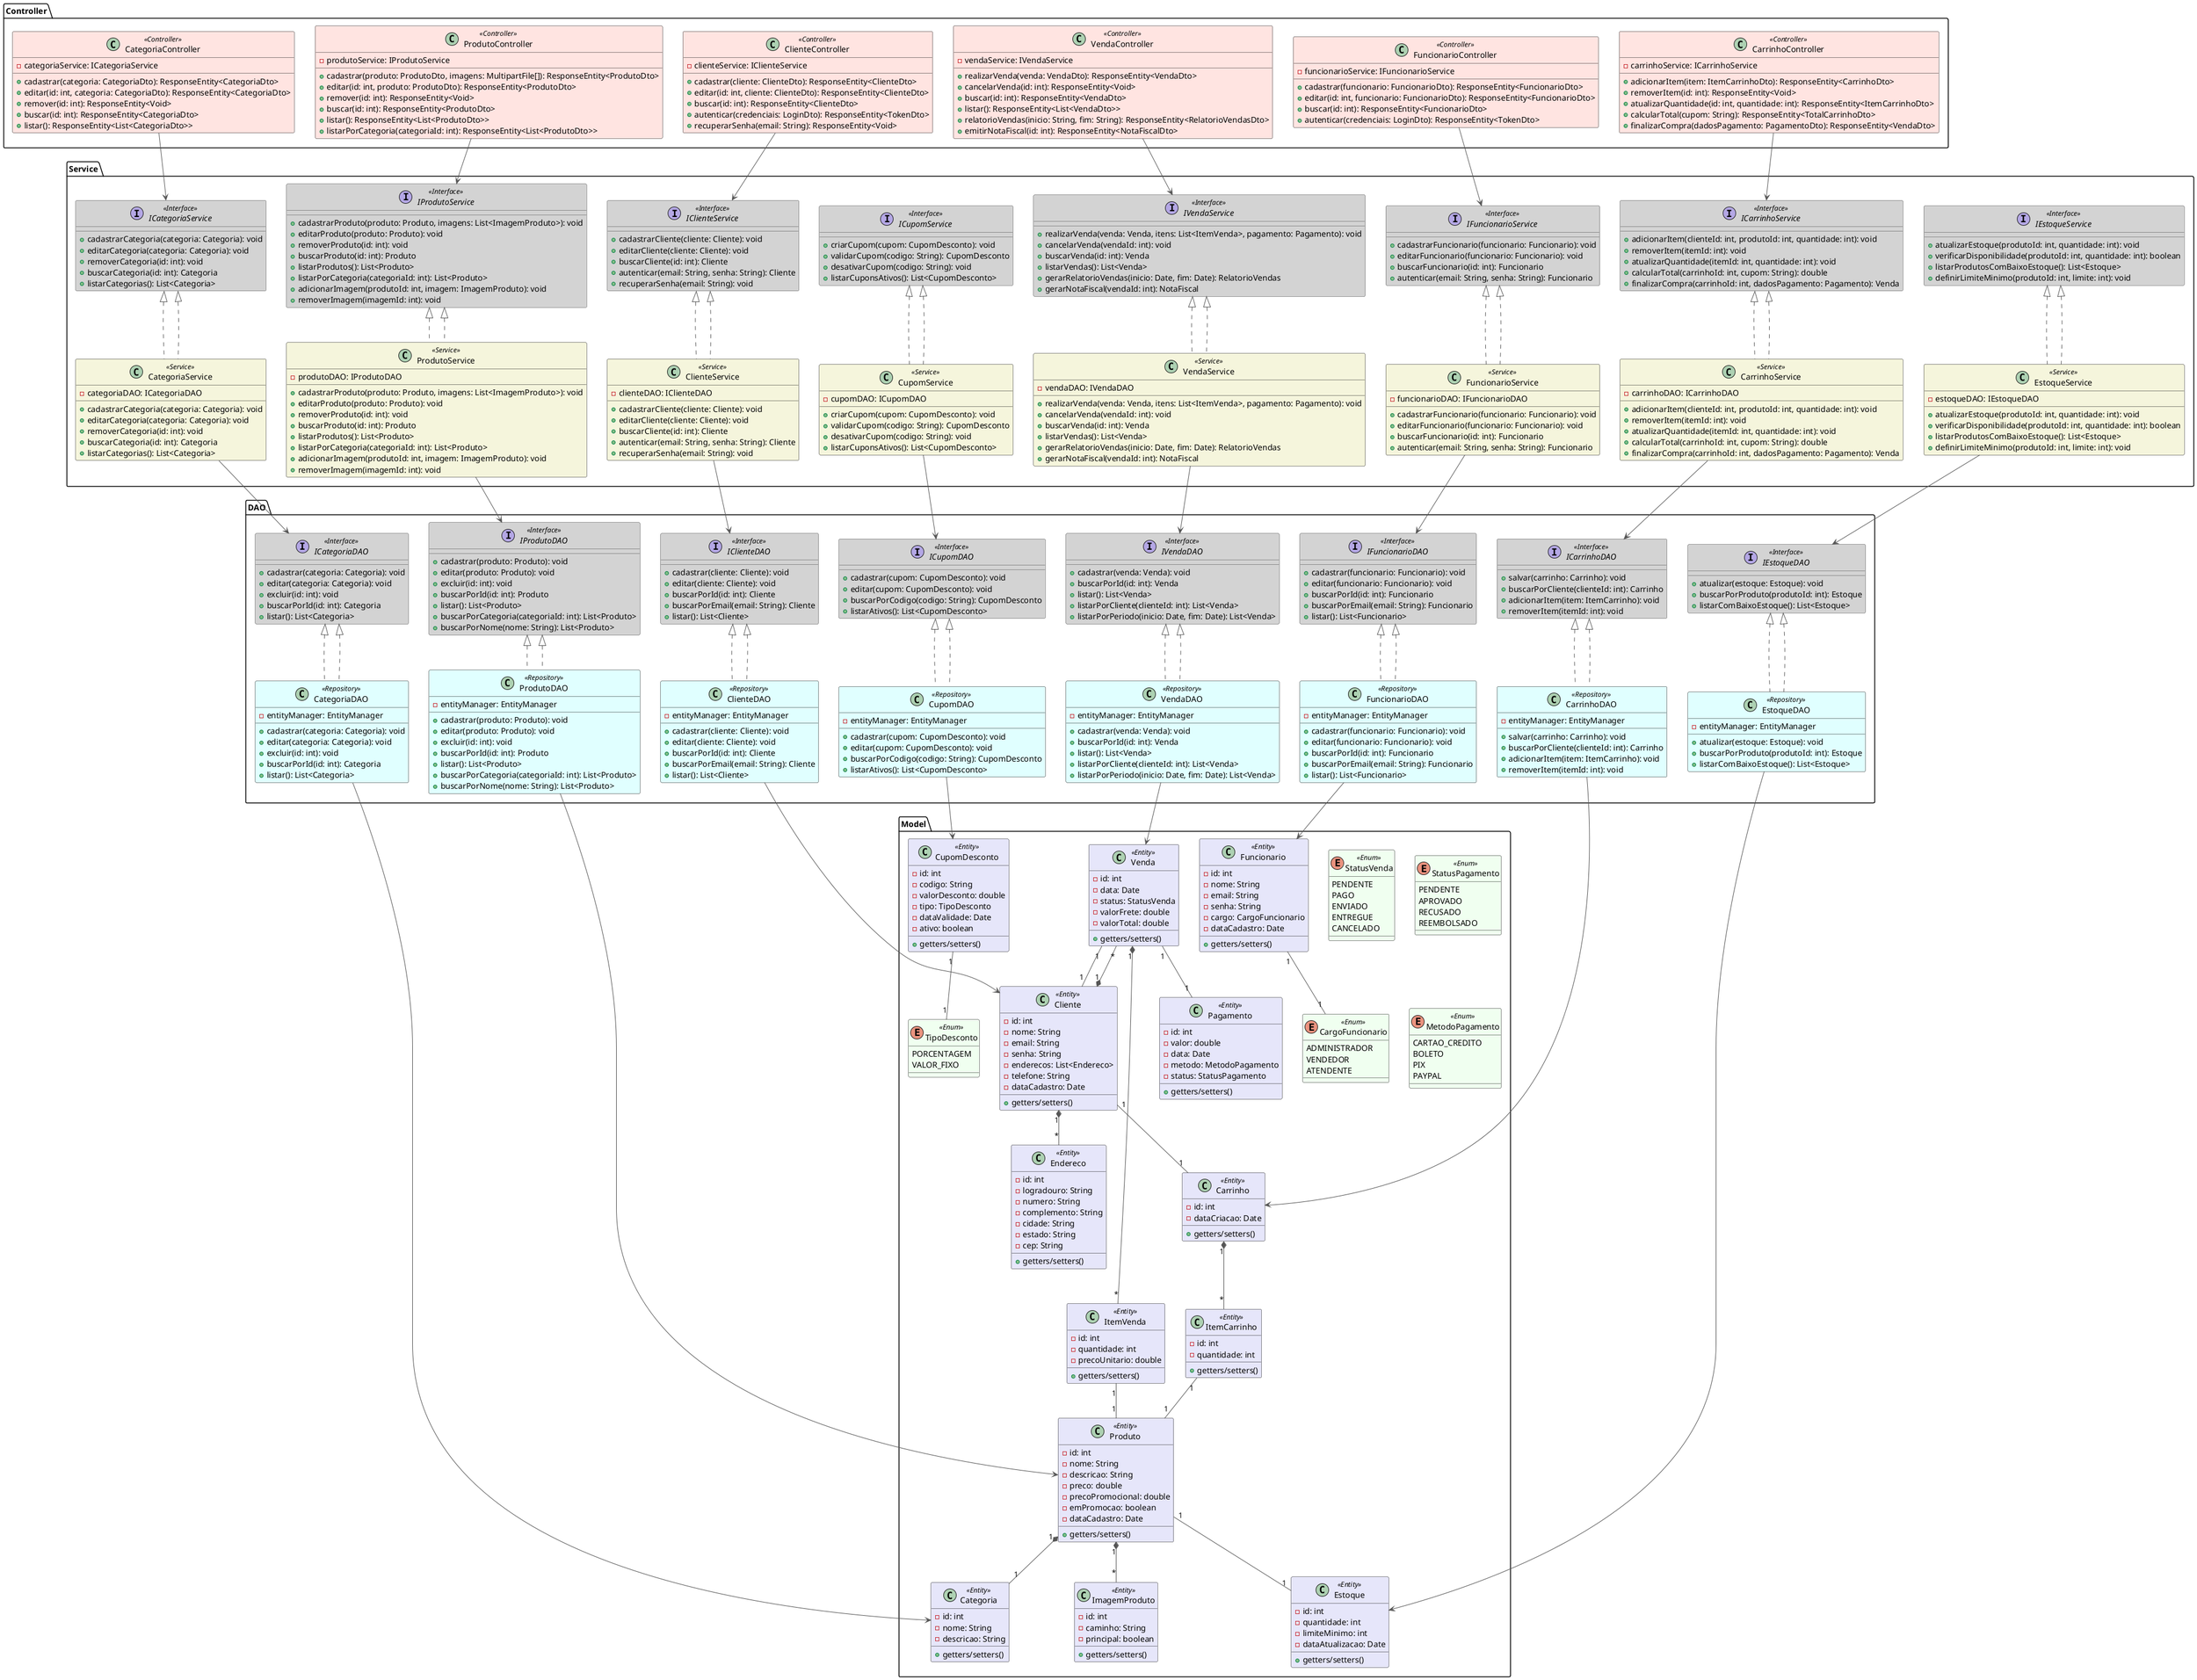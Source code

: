 @startuml

skinparam class {
    BackgroundColor<<Interface>> LightGray
    BorderColor<<Interface>> #444
    ArrowColor #555
    BackgroundColor<<Entity>> #E6E6FA
    BackgroundColor<<Service>> #F5F5DC
    BackgroundColor<<Repository>> #E0FFFF
    BackgroundColor<<Controller>> #FFE4E1
    BackgroundColor<<Enum>> #F0FFF0
}

package "Model" {
    class Produto <<Entity>> {
        - id: int
        - nome: String
        - descricao: String
        - preco: double
        - precoPromocional: double
        - emPromocao: boolean
        - dataCadastro: Date
        + getters/setters()
    }

    class Categoria <<Entity>> {
        - id: int
        - nome: String
        - descricao: String
        + getters/setters()
    }

    class ImagemProduto <<Entity>> {
        - id: int
        - caminho: String
        - principal: boolean
        + getters/setters()
    }

    class Cliente <<Entity>> {
        - id: int
        - nome: String
        - email: String
        - senha: String
        - enderecos: List<Endereco>
        - telefone: String
        - dataCadastro: Date
        + getters/setters()
    }

    class Endereco <<Entity>> {
        - id: int
        - logradouro: String
        - numero: String
        - complemento: String
        - cidade: String
        - estado: String
        - cep: String
        + getters/setters()
    }

    class Funcionario <<Entity>> {
        - id: int
        - nome: String
        - email: String
        - senha: String
        - cargo: CargoFuncionario
        - dataCadastro: Date
        + getters/setters()
    }

    enum CargoFuncionario <<Enum>> {
        ADMINISTRADOR
        VENDEDOR
        ATENDENTE
    }

    class Estoque <<Entity>> {
        - id: int
        - quantidade: int
        - limiteMinimo: int
        - dataAtualizacao: Date
        + getters/setters()
    }

    class Venda <<Entity>> {
        - id: int
        - data: Date
        - status: StatusVenda
        - valorFrete: double
        - valorTotal: double
        + getters/setters()
    }

    enum StatusVenda <<Enum>> {
        PENDENTE
        PAGO
        ENVIADO
        ENTREGUE
        CANCELADO
    }

    class ItemVenda <<Entity>> {
        - id: int
        - quantidade: int
        - precoUnitario: double
        + getters/setters()
    }

    class Pagamento <<Entity>> {
        - id: int
        - valor: double
        - data: Date
        - metodo: MetodoPagamento
        - status: StatusPagamento
        + getters/setters()
    }

    enum StatusPagamento <<Enum>> {
        PENDENTE
        APROVADO
        RECUSADO
        REEMBOLSADO
    }

    enum MetodoPagamento <<Enum>> {
        CARTAO_CREDITO
        BOLETO
        PIX
        PAYPAL
    }

    class CupomDesconto <<Entity>> {
        - id: int
        - codigo: String
        - valorDesconto: double
        - tipo: TipoDesconto
        - dataValidade: Date
        - ativo: boolean
        + getters/setters()
    }

    enum TipoDesconto <<Enum>> {
        PORCENTAGEM
        VALOR_FIXO
    }

    class Carrinho <<Entity>> {
        - id: int
        - dataCriacao: Date
        + getters/setters()
    }

    class ItemCarrinho <<Entity>> {
        - id: int
        - quantidade: int
        + getters/setters()
    }
}

package "DAO" <<Folder>> {
    interface IProdutoDAO <<Interface>> {
        + cadastrar(produto: Produto): void
        + editar(produto: Produto): void
        + excluir(id: int): void
        + buscarPorId(id: int): Produto
        + listar(): List<Produto>
        + buscarPorCategoria(categoriaId: int): List<Produto>
        + buscarPorNome(nome: String): List<Produto>
    }

    interface ICategoriaDAO <<Interface>> {
        + cadastrar(categoria: Categoria): void
        + editar(categoria: Categoria): void
        + excluir(id: int): void
        + buscarPorId(id: int): Categoria
        + listar(): List<Categoria>
    }

    interface IClienteDAO <<Interface>> {
        + cadastrar(cliente: Cliente): void
        + editar(cliente: Cliente): void
        + buscarPorId(id: int): Cliente
        + buscarPorEmail(email: String): Cliente
        + listar(): List<Cliente>
    }

    interface IFuncionarioDAO <<Interface>> {
        + cadastrar(funcionario: Funcionario): void
        + editar(funcionario: Funcionario): void
        + buscarPorId(id: int): Funcionario
        + buscarPorEmail(email: String): Funcionario
        + listar(): List<Funcionario>
    }

    interface IVendaDAO <<Interface>> {
        + cadastrar(venda: Venda): void
        + buscarPorId(id: int): Venda
        + listar(): List<Venda>
        + listarPorCliente(clienteId: int): List<Venda>
        + listarPorPeriodo(inicio: Date, fim: Date): List<Venda>
    }

    interface IEstoqueDAO <<Interface>> {
        + atualizar(estoque: Estoque): void
        + buscarPorProduto(produtoId: int): Estoque
        + listarComBaixoEstoque(): List<Estoque>
    }

    interface ICupomDAO <<Interface>> {
        + cadastrar(cupom: CupomDesconto): void
        + editar(cupom: CupomDesconto): void
        + buscarPorCodigo(codigo: String): CupomDesconto
        + listarAtivos(): List<CupomDesconto>
    }

    interface ICarrinhoDAO <<Interface>> {
        + salvar(carrinho: Carrinho): void
        + buscarPorCliente(clienteId: int): Carrinho
        + adicionarItem(item: ItemCarrinho): void
        + removerItem(itemId: int): void
    }

    class ProdutoDAO <<Repository>> implements IProdutoDAO {
        - entityManager: EntityManager
        + cadastrar(produto: Produto): void
        + editar(produto: Produto): void
        + excluir(id: int): void
        + buscarPorId(id: int): Produto
        + listar(): List<Produto>
        + buscarPorCategoria(categoriaId: int): List<Produto>
        + buscarPorNome(nome: String): List<Produto>
    }

    class CategoriaDAO <<Repository>> implements ICategoriaDAO {
        - entityManager: EntityManager
        + cadastrar(categoria: Categoria): void
        + editar(categoria: Categoria): void
        + excluir(id: int): void
        + buscarPorId(id: int): Categoria
        + listar(): List<Categoria>
    }

    class ClienteDAO <<Repository>> implements IClienteDAO {
        - entityManager: EntityManager
        + cadastrar(cliente: Cliente): void
        + editar(cliente: Cliente): void
        + buscarPorId(id: int): Cliente
        + buscarPorEmail(email: String): Cliente
        + listar(): List<Cliente>
    }

    class FuncionarioDAO <<Repository>> implements IFuncionarioDAO {
        - entityManager: EntityManager
        + cadastrar(funcionario: Funcionario): void
        + editar(funcionario: Funcionario): void
        + buscarPorId(id: int): Funcionario
        + buscarPorEmail(email: String): Funcionario
        + listar(): List<Funcionario>
    }

    class VendaDAO <<Repository>> implements IVendaDAO {
        - entityManager: EntityManager
        + cadastrar(venda: Venda): void
        + buscarPorId(id: int): Venda
        + listar(): List<Venda>
        + listarPorCliente(clienteId: int): List<Venda>
        + listarPorPeriodo(inicio: Date, fim: Date): List<Venda>
    }

    class EstoqueDAO <<Repository>> implements IEstoqueDAO {
        - entityManager: EntityManager
        + atualizar(estoque: Estoque): void
        + buscarPorProduto(produtoId: int): Estoque
        + listarComBaixoEstoque(): List<Estoque>
    }

    class CupomDAO <<Repository>> implements ICupomDAO {
        - entityManager: EntityManager
        + cadastrar(cupom: CupomDesconto): void
        + editar(cupom: CupomDesconto): void
        + buscarPorCodigo(codigo: String): CupomDesconto
        + listarAtivos(): List<CupomDesconto>
    }

    class CarrinhoDAO <<Repository>> implements ICarrinhoDAO {
        - entityManager: EntityManager
        + salvar(carrinho: Carrinho): void
        + buscarPorCliente(clienteId: int): Carrinho
        + adicionarItem(item: ItemCarrinho): void
        + removerItem(itemId: int): void
    }
}

package "Service" <<Folder>> {
    interface IProdutoService <<Interface>> {
        + cadastrarProduto(produto: Produto, imagens: List<ImagemProduto>): void
        + editarProduto(produto: Produto): void
        + removerProduto(id: int): void
        + buscarProduto(id: int): Produto
        + listarProdutos(): List<Produto>
        + listarPorCategoria(categoriaId: int): List<Produto>
        + adicionarImagem(produtoId: int, imagem: ImagemProduto): void
        + removerImagem(imagemId: int): void
    }

    interface ICategoriaService <<Interface>> {
        + cadastrarCategoria(categoria: Categoria): void
        + editarCategoria(categoria: Categoria): void
        + removerCategoria(id: int): void
        + buscarCategoria(id: int): Categoria
        + listarCategorias(): List<Categoria>
    }

    interface IClienteService <<Interface>> {
        + cadastrarCliente(cliente: Cliente): void
        + editarCliente(cliente: Cliente): void
        + buscarCliente(id: int): Cliente
        + autenticar(email: String, senha: String): Cliente
        + recuperarSenha(email: String): void
    }

    interface IFuncionarioService <<Interface>> {
        + cadastrarFuncionario(funcionario: Funcionario): void
        + editarFuncionario(funcionario: Funcionario): void
        + buscarFuncionario(id: int): Funcionario
        + autenticar(email: String, senha: String): Funcionario
    }

    interface IVendaService <<Interface>> {
        + realizarVenda(venda: Venda, itens: List<ItemVenda>, pagamento: Pagamento): void
        + cancelarVenda(vendaId: int): void
        + buscarVenda(id: int): Venda
        + listarVendas(): List<Venda>
        + gerarRelatorioVendas(inicio: Date, fim: Date): RelatorioVendas
        + gerarNotaFiscal(vendaId: int): NotaFiscal
    }

    interface IEstoqueService <<Interface>> {
        + atualizarEstoque(produtoId: int, quantidade: int): void
        + verificarDisponibilidade(produtoId: int, quantidade: int): boolean
        + listarProdutosComBaixoEstoque(): List<Estoque>
        + definirLimiteMinimo(produtoId: int, limite: int): void
    }

    interface ICupomService <<Interface>> {
        + criarCupom(cupom: CupomDesconto): void
        + validarCupom(codigo: String): CupomDesconto
        + desativarCupom(codigo: String): void
        + listarCuponsAtivos(): List<CupomDesconto>
    }

    interface ICarrinhoService <<Interface>> {
        + adicionarItem(clienteId: int, produtoId: int, quantidade: int): void
        + removerItem(itemId: int): void
        + atualizarQuantidade(itemId: int, quantidade: int): void
        + calcularTotal(carrinhoId: int, cupom: String): double
        + finalizarCompra(carrinhoId: int, dadosPagamento: Pagamento): Venda
    }

    class ProdutoService <<Service>> implements IProdutoService {
        - produtoDAO: IProdutoDAO
        + cadastrarProduto(produto: Produto, imagens: List<ImagemProduto>): void
        + editarProduto(produto: Produto): void
        + removerProduto(id: int): void
        + buscarProduto(id: int): Produto
        + listarProdutos(): List<Produto>
        + listarPorCategoria(categoriaId: int): List<Produto>
        + adicionarImagem(produtoId: int, imagem: ImagemProduto): void
        + removerImagem(imagemId: int): void
    }

    class CategoriaService <<Service>> implements ICategoriaService {
        - categoriaDAO: ICategoriaDAO
        + cadastrarCategoria(categoria: Categoria): void
        + editarCategoria(categoria: Categoria): void
        + removerCategoria(id: int): void
        + buscarCategoria(id: int): Categoria
        + listarCategorias(): List<Categoria>
    }

    class ClienteService <<Service>> implements IClienteService {
        - clienteDAO: IClienteDAO
        + cadastrarCliente(cliente: Cliente): void
        + editarCliente(cliente: Cliente): void
        + buscarCliente(id: int): Cliente
        + autenticar(email: String, senha: String): Cliente
        + recuperarSenha(email: String): void
    }

    class FuncionarioService <<Service>> implements IFuncionarioService {
        - funcionarioDAO: IFuncionarioDAO
        + cadastrarFuncionario(funcionario: Funcionario): void
        + editarFuncionario(funcionario: Funcionario): void
        + buscarFuncionario(id: int): Funcionario
        + autenticar(email: String, senha: String): Funcionario
    }

    class VendaService <<Service>> implements IVendaService {
        - vendaDAO: IVendaDAO
        + realizarVenda(venda: Venda, itens: List<ItemVenda>, pagamento: Pagamento): void
        + cancelarVenda(vendaId: int): void
        + buscarVenda(id: int): Venda
        + listarVendas(): List<Venda>
        + gerarRelatorioVendas(inicio: Date, fim: Date): RelatorioVendas
        + gerarNotaFiscal(vendaId: int): NotaFiscal
    }

    class EstoqueService <<Service>> implements IEstoqueService {
        - estoqueDAO: IEstoqueDAO
        + atualizarEstoque(produtoId: int, quantidade: int): void
        + verificarDisponibilidade(produtoId: int, quantidade: int): boolean
        + listarProdutosComBaixoEstoque(): List<Estoque>
        + definirLimiteMinimo(produtoId: int, limite: int): void
    }

    class CupomService <<Service>> implements ICupomService {
        - cupomDAO: ICupomDAO
        + criarCupom(cupom: CupomDesconto): void
        + validarCupom(codigo: String): CupomDesconto
        + desativarCupom(codigo: String): void
        + listarCuponsAtivos(): List<CupomDesconto>
    }

    class CarrinhoService <<Service>> implements ICarrinhoService {
        - carrinhoDAO: ICarrinhoDAO
        + adicionarItem(clienteId: int, produtoId: int, quantidade: int): void
        + removerItem(itemId: int): void
        + atualizarQuantidade(itemId: int, quantidade: int): void
        + calcularTotal(carrinhoId: int, cupom: String): double
        + finalizarCompra(carrinhoId: int, dadosPagamento: Pagamento): Venda
    }
}

package "Controller" <<Folder>> {
    class ProdutoController <<Controller>> {
        - produtoService: IProdutoService
        + cadastrar(produto: ProdutoDto, imagens: MultipartFile[]): ResponseEntity<ProdutoDto>
        + editar(id: int, produto: ProdutoDto): ResponseEntity<ProdutoDto>
        + remover(id: int): ResponseEntity<Void>
        + buscar(id: int): ResponseEntity<ProdutoDto>
        + listar(): ResponseEntity<List<ProdutoDto>>
        + listarPorCategoria(categoriaId: int): ResponseEntity<List<ProdutoDto>>
    }

    class CategoriaController <<Controller>> {
        - categoriaService: ICategoriaService
        + cadastrar(categoria: CategoriaDto): ResponseEntity<CategoriaDto>
        + editar(id: int, categoria: CategoriaDto): ResponseEntity<CategoriaDto>
        + remover(id: int): ResponseEntity<Void>
        + buscar(id: int): ResponseEntity<CategoriaDto>
        + listar(): ResponseEntity<List<CategoriaDto>>
    }

    class ClienteController <<Controller>> {
        - clienteService: IClienteService
        + cadastrar(cliente: ClienteDto): ResponseEntity<ClienteDto>
        + editar(id: int, cliente: ClienteDto): ResponseEntity<ClienteDto>
        + buscar(id: int): ResponseEntity<ClienteDto>
        + autenticar(credenciais: LoginDto): ResponseEntity<TokenDto>
        + recuperarSenha(email: String): ResponseEntity<Void>
    }

    class FuncionarioController <<Controller>> {
        - funcionarioService: IFuncionarioService
        + cadastrar(funcionario: FuncionarioDto): ResponseEntity<FuncionarioDto>
        + editar(id: int, funcionario: FuncionarioDto): ResponseEntity<FuncionarioDto>
        + buscar(id: int): ResponseEntity<FuncionarioDto>
        + autenticar(credenciais: LoginDto): ResponseEntity<TokenDto>
    }

    class VendaController <<Controller>> {
        - vendaService: IVendaService
        + realizarVenda(venda: VendaDto): ResponseEntity<VendaDto>
        + cancelarVenda(id: int): ResponseEntity<Void>
        + buscar(id: int): ResponseEntity<VendaDto>
        + listar(): ResponseEntity<List<VendaDto>>
        + relatorioVendas(inicio: String, fim: String): ResponseEntity<RelatorioVendasDto>
        + emitirNotaFiscal(id: int): ResponseEntity<NotaFiscalDto>
    }

    class CarrinhoController <<Controller>> {
        - carrinhoService: ICarrinhoService
        + adicionarItem(item: ItemCarrinhoDto): ResponseEntity<CarrinhoDto>
        + removerItem(id: int): ResponseEntity<Void>
        + atualizarQuantidade(id: int, quantidade: int): ResponseEntity<ItemCarrinhoDto>
        + calcularTotal(cupom: String): ResponseEntity<TotalCarrinhoDto>
        + finalizarCompra(dadosPagamento: PagamentoDto): ResponseEntity<VendaDto>
    }
}

' Relacionamentos entre entidades
Produto "1" *-- "1" Categoria
Produto "1" *-- "*" ImagemProduto
Produto "1" -- "1" Estoque
Cliente "1" *-- "*" Venda
Cliente "1" *-- "*" Endereco
Cliente "1" -- "1" Carrinho
Venda "1" *-- "*" ItemVenda
Venda "1" -- "1" Pagamento
Venda "1" -- "1" Cliente
ItemVenda "1" -- "1" Produto
Carrinho "1" *-- "*" ItemCarrinho
ItemCarrinho "1" -- "1" Produto
Funcionario "1" -- "1" CargoFuncionario
CupomDesconto "1" -- "1" TipoDesconto

' Implementações DAO
IProdutoDAO <|.. ProdutoDAO
ICategoriaDAO <|.. CategoriaDAO
IClienteDAO <|.. ClienteDAO
IFuncionarioDAO <|.. FuncionarioDAO
IVendaDAO <|.. VendaDAO
IEstoqueDAO <|.. EstoqueDAO
ICupomDAO <|.. CupomDAO
ICarrinhoDAO <|.. CarrinhoDAO

' Implementações Service
IProdutoService <|.. ProdutoService
ICategoriaService <|.. CategoriaService
IClienteService <|.. ClienteService
IFuncionarioService <|.. FuncionarioService
IVendaService <|.. VendaService
IEstoqueService <|.. EstoqueService
ICupomService <|.. CupomService
ICarrinhoService <|.. CarrinhoService

' Dependências Controller -> Service
ProdutoController --> IProdutoService
CategoriaController --> ICategoriaService
ClienteController --> IClienteService
FuncionarioController --> IFuncionarioService
VendaController --> IVendaService
CarrinhoController --> ICarrinhoService

' Dependências Service -> DAO
ProdutoService --> IProdutoDAO
CategoriaService --> ICategoriaDAO
ClienteService --> IClienteDAO
FuncionarioService --> IFuncionarioDAO
VendaService --> IVendaDAO
EstoqueService --> IEstoqueDAO
CupomService --> ICupomDAO
CarrinhoService --> ICarrinhoDAO

' Dependências DAO -> Model
ProdutoDAO --> Produto
CategoriaDAO --> Categoria
ClienteDAO --> Cliente
FuncionarioDAO --> Funcionario
VendaDAO --> Venda
EstoqueDAO --> Estoque
CupomDAO --> CupomDesconto
CarrinhoDAO --> Carrinho

@enduml